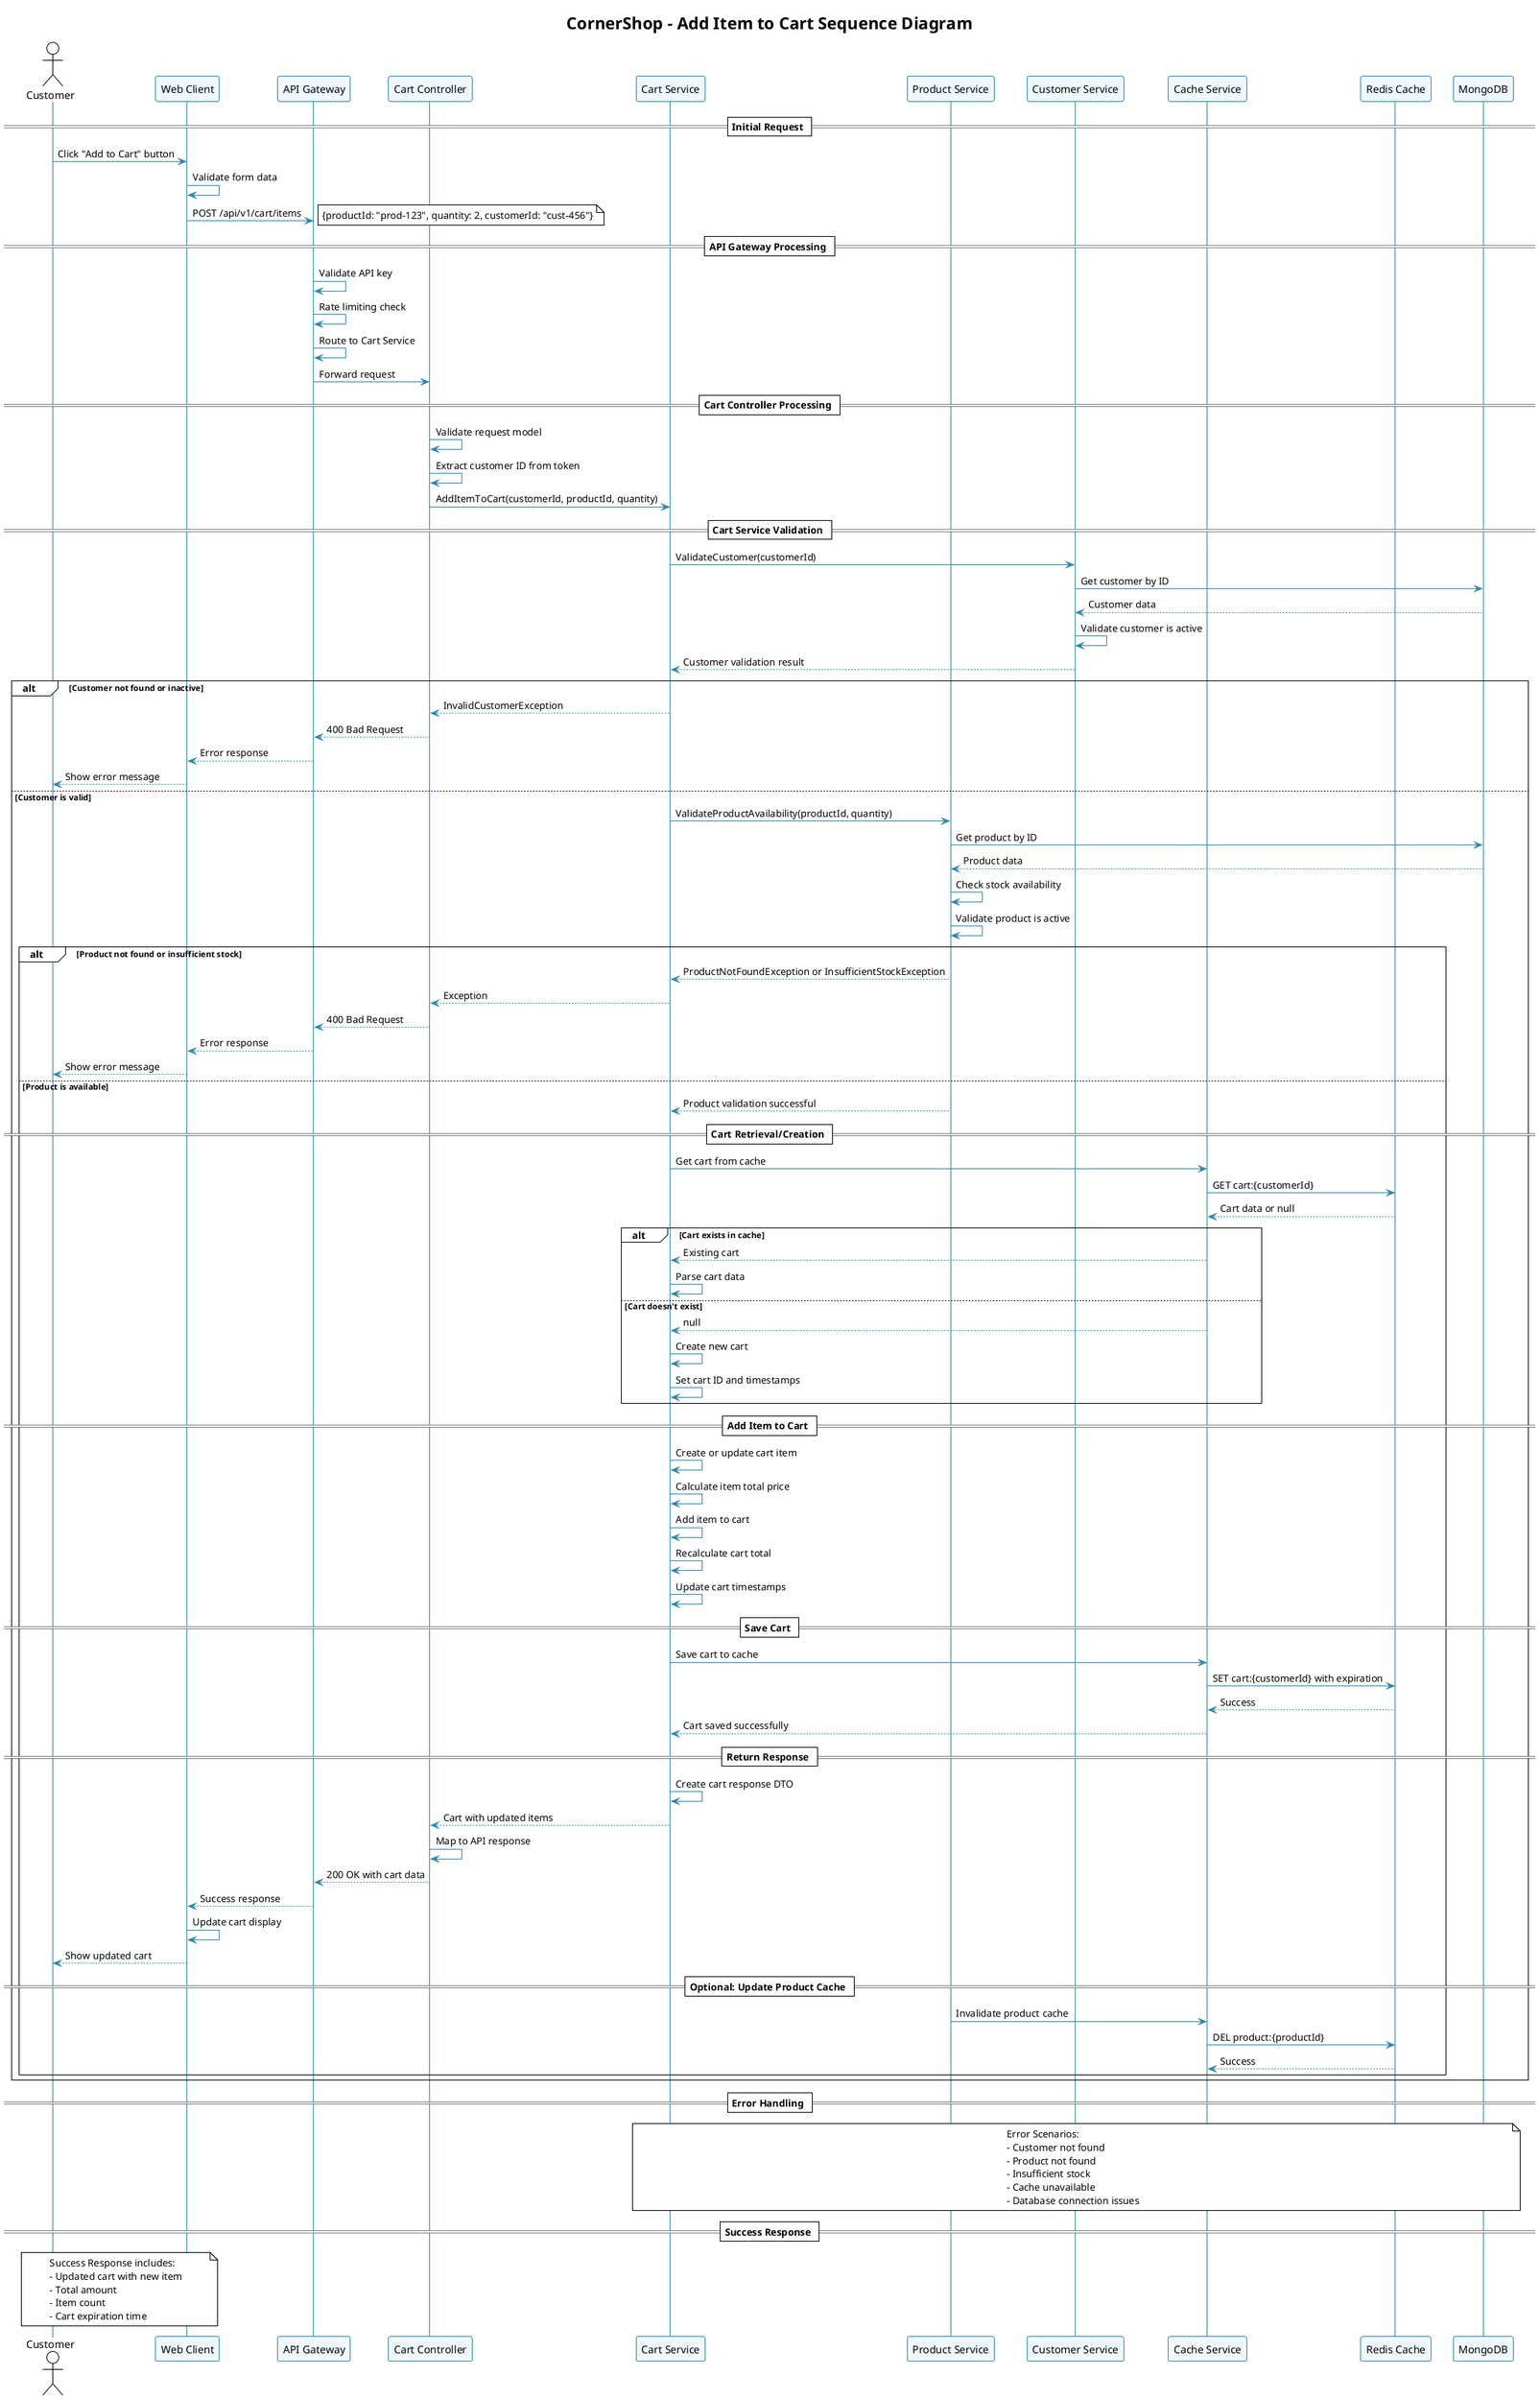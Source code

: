 @startuml CornerShop Add Item to Cart Sequence
!theme plain
skinparam backgroundColor #FFFFFF
skinparam sequence {
    ArrowColor #2E86AB
    LifeLineBorderColor #2E86AB
    ParticipantBorderColor #2E86AB
    ParticipantBackgroundColor #F0F8FF
}

title CornerShop - Add Item to Cart Sequence Diagram

actor "Customer" as CUST
participant "Web Client" as WC
participant "API Gateway" as AG
participant "Cart Controller" as CC
participant "Cart Service" as CS
participant "Product Service" as PS
participant "Customer Service" as CUS
participant "Cache Service" as CACHE
participant "Redis Cache" as REDIS
participant "MongoDB" as DB

== Initial Request ==
CUST -> WC: Click "Add to Cart" button
WC -> WC: Validate form data
WC -> AG: POST /api/v1/cart/items
note right: {productId: "prod-123", quantity: 2, customerId: "cust-456"}

== API Gateway Processing ==
AG -> AG: Validate API key
AG -> AG: Rate limiting check
AG -> AG: Route to Cart Service
AG -> CC: Forward request

== Cart Controller Processing ==
CC -> CC: Validate request model
CC -> CC: Extract customer ID from token
CC -> CS: AddItemToCart(customerId, productId, quantity)

== Cart Service Validation ==
CS -> CUS: ValidateCustomer(customerId)
CUS -> DB: Get customer by ID
DB --> CUS: Customer data
CUS -> CUS: Validate customer is active
CUS --> CS: Customer validation result

alt Customer not found or inactive
    CS --> CC: InvalidCustomerException
    CC --> AG: 400 Bad Request
    AG --> WC: Error response
    WC --> CUST: Show error message
else Customer is valid
    CS -> PS: ValidateProductAvailability(productId, quantity)
    PS -> DB: Get product by ID
    DB --> PS: Product data
    PS -> PS: Check stock availability
    PS -> PS: Validate product is active
    
    alt Product not found or insufficient stock
        PS --> CS: ProductNotFoundException or InsufficientStockException
        CS --> CC: Exception
        CC --> AG: 400 Bad Request
        AG --> WC: Error response
        WC --> CUST: Show error message
    else Product is available
        PS --> CS: Product validation successful
        
        == Cart Retrieval/Creation ==
        CS -> CACHE: Get cart from cache
        CACHE -> REDIS: GET cart:{customerId}
        REDIS --> CACHE: Cart data or null
        
        alt Cart exists in cache
            CACHE --> CS: Existing cart
            CS -> CS: Parse cart data
        else Cart doesn't exist
            CACHE --> CS: null
            CS -> CS: Create new cart
            CS -> CS: Set cart ID and timestamps
        end
        
        == Add Item to Cart ==
        CS -> CS: Create or update cart item
        CS -> CS: Calculate item total price
        CS -> CS: Add item to cart
        CS -> CS: Recalculate cart total
        CS -> CS: Update cart timestamps
        
        == Save Cart ==
        CS -> CACHE: Save cart to cache
        CACHE -> REDIS: SET cart:{customerId} with expiration
        REDIS --> CACHE: Success
        CACHE --> CS: Cart saved successfully
        
        == Return Response ==
        CS -> CS: Create cart response DTO
        CS --> CC: Cart with updated items
        CC -> CC: Map to API response
        CC --> AG: 200 OK with cart data
        AG --> WC: Success response
        WC -> WC: Update cart display
        WC --> CUST: Show updated cart
        
        == Optional: Update Product Cache ==
        PS -> CACHE: Invalidate product cache
        CACHE -> REDIS: DEL product:{productId}
        REDIS --> CACHE: Success
    end
end

== Error Handling ==
note over CS, DB
  Error Scenarios:
  - Customer not found
  - Product not found
  - Insufficient stock
  - Cache unavailable
  - Database connection issues
end note

== Success Response ==
note over WC, CUST
  Success Response includes:
  - Updated cart with new item
  - Total amount
  - Item count
  - Cart expiration time
end note

@enduml 
